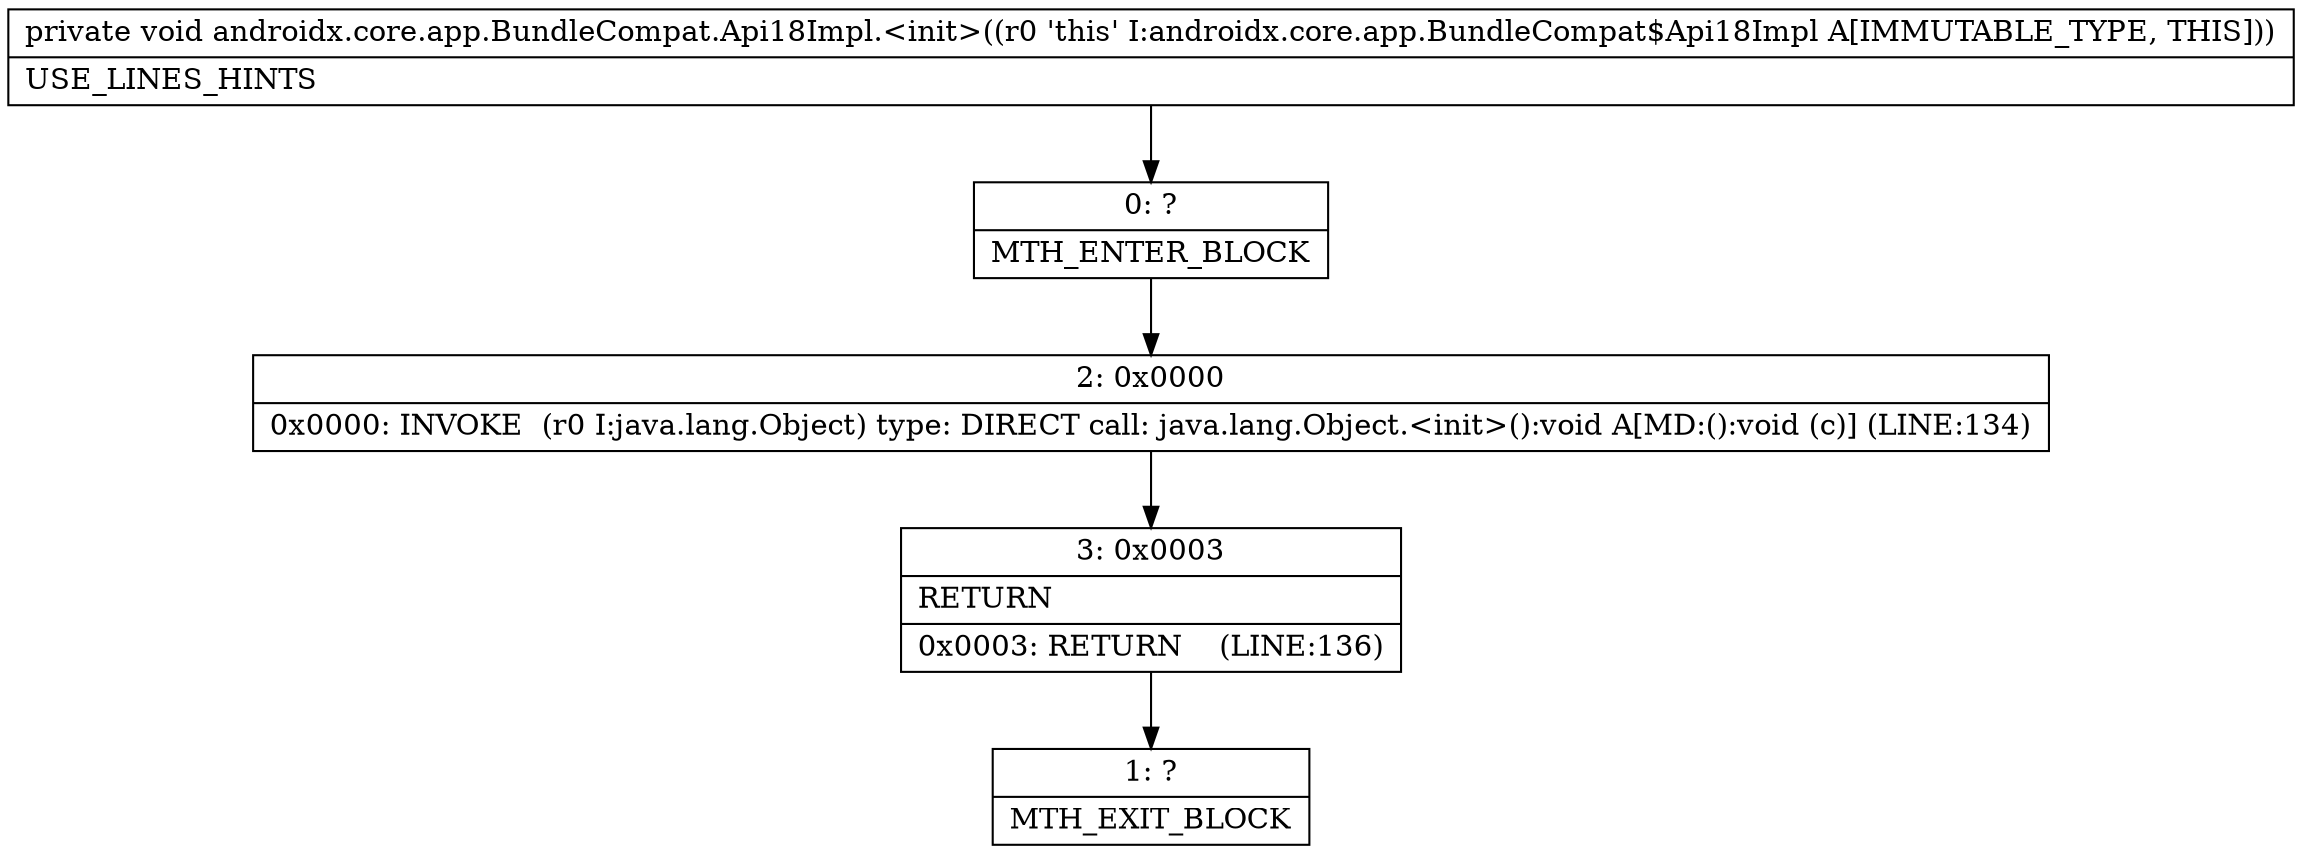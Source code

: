 digraph "CFG forandroidx.core.app.BundleCompat.Api18Impl.\<init\>()V" {
Node_0 [shape=record,label="{0\:\ ?|MTH_ENTER_BLOCK\l}"];
Node_2 [shape=record,label="{2\:\ 0x0000|0x0000: INVOKE  (r0 I:java.lang.Object) type: DIRECT call: java.lang.Object.\<init\>():void A[MD:():void (c)] (LINE:134)\l}"];
Node_3 [shape=record,label="{3\:\ 0x0003|RETURN\l|0x0003: RETURN    (LINE:136)\l}"];
Node_1 [shape=record,label="{1\:\ ?|MTH_EXIT_BLOCK\l}"];
MethodNode[shape=record,label="{private void androidx.core.app.BundleCompat.Api18Impl.\<init\>((r0 'this' I:androidx.core.app.BundleCompat$Api18Impl A[IMMUTABLE_TYPE, THIS]))  | USE_LINES_HINTS\l}"];
MethodNode -> Node_0;Node_0 -> Node_2;
Node_2 -> Node_3;
Node_3 -> Node_1;
}

